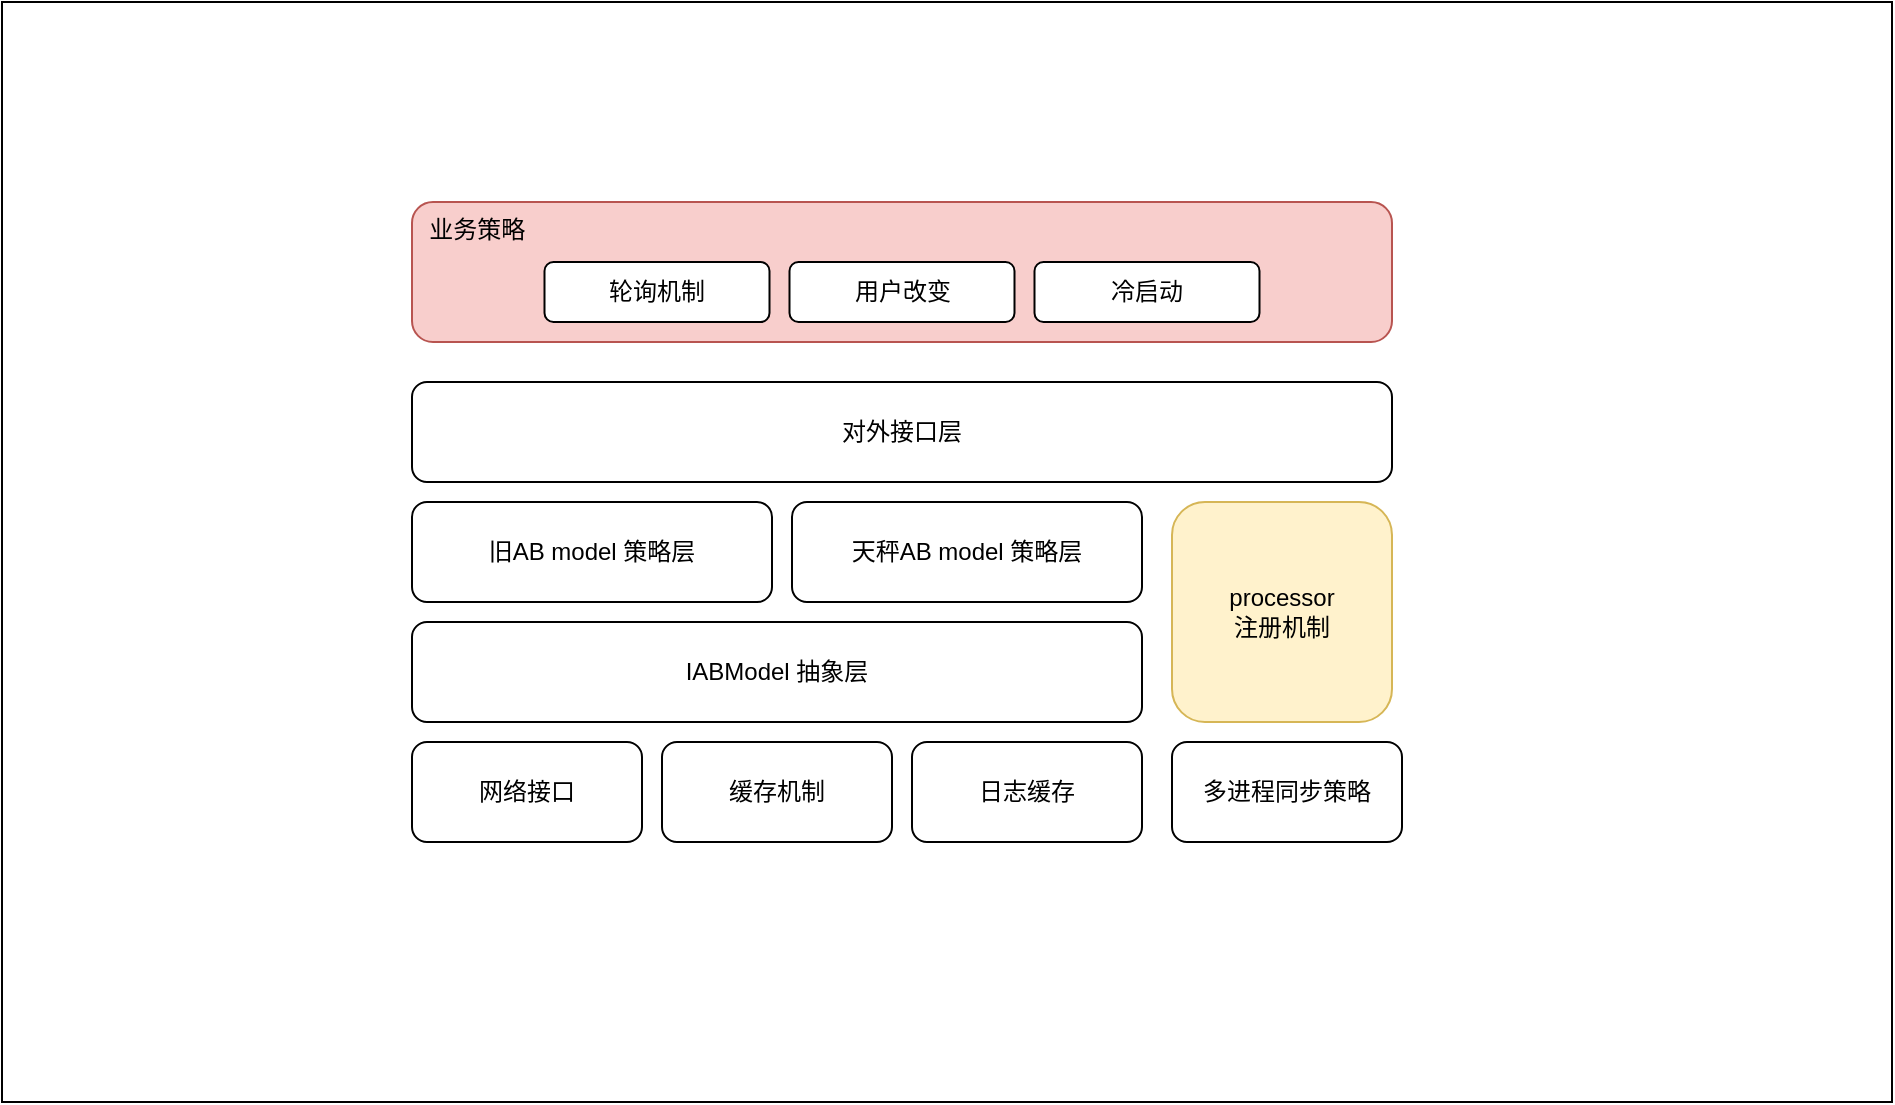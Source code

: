 <mxfile version="20.0.1" type="github">
  <diagram id="Kk_8_OFX353wnCiyBugl" name="Page-1">
    <mxGraphModel dx="1298" dy="-10856" grid="1" gridSize="10" guides="1" tooltips="1" connect="1" arrows="1" fold="1" page="1" pageScale="1" pageWidth="827" pageHeight="1169" math="0" shadow="0">
      <root>
        <mxCell id="0" />
        <mxCell id="1" parent="0" />
        <mxCell id="LsQOOPx3qwBq_5h83j59-1" value="" style="rounded=0;whiteSpace=wrap;html=1;" vertex="1" parent="1">
          <mxGeometry x="285" y="11790" width="945" height="550" as="geometry" />
        </mxCell>
        <mxCell id="LsQOOPx3qwBq_5h83j59-2" value="网络接口" style="rounded=1;whiteSpace=wrap;html=1;" vertex="1" parent="1">
          <mxGeometry x="490" y="12160" width="115" height="50" as="geometry" />
        </mxCell>
        <mxCell id="LsQOOPx3qwBq_5h83j59-3" value="缓存机制" style="rounded=1;whiteSpace=wrap;html=1;" vertex="1" parent="1">
          <mxGeometry x="615" y="12160" width="115" height="50" as="geometry" />
        </mxCell>
        <mxCell id="LsQOOPx3qwBq_5h83j59-4" value="日志缓存" style="rounded=1;whiteSpace=wrap;html=1;" vertex="1" parent="1">
          <mxGeometry x="740" y="12160" width="115" height="50" as="geometry" />
        </mxCell>
        <mxCell id="LsQOOPx3qwBq_5h83j59-5" value="IABModel 抽象层" style="rounded=1;whiteSpace=wrap;html=1;" vertex="1" parent="1">
          <mxGeometry x="490" y="12100" width="365" height="50" as="geometry" />
        </mxCell>
        <mxCell id="LsQOOPx3qwBq_5h83j59-6" value="旧AB model 策略层" style="rounded=1;whiteSpace=wrap;html=1;" vertex="1" parent="1">
          <mxGeometry x="490" y="12040" width="180" height="50" as="geometry" />
        </mxCell>
        <mxCell id="LsQOOPx3qwBq_5h83j59-7" value="天秤AB model 策略层" style="rounded=1;whiteSpace=wrap;html=1;" vertex="1" parent="1">
          <mxGeometry x="680" y="12040" width="175" height="50" as="geometry" />
        </mxCell>
        <mxCell id="LsQOOPx3qwBq_5h83j59-8" value="processor&lt;br&gt;注册机制" style="rounded=1;whiteSpace=wrap;html=1;fillColor=#fff2cc;strokeColor=#d6b656;" vertex="1" parent="1">
          <mxGeometry x="870" y="12040" width="110" height="110" as="geometry" />
        </mxCell>
        <mxCell id="LsQOOPx3qwBq_5h83j59-9" value="对外接口层" style="rounded=1;whiteSpace=wrap;html=1;" vertex="1" parent="1">
          <mxGeometry x="490" y="11980" width="490" height="50" as="geometry" />
        </mxCell>
        <mxCell id="LsQOOPx3qwBq_5h83j59-10" value="&amp;nbsp; 业务策略" style="rounded=1;whiteSpace=wrap;html=1;align=left;verticalAlign=top;fillColor=#f8cecc;strokeColor=#b85450;" vertex="1" parent="1">
          <mxGeometry x="490" y="11890" width="490" height="70" as="geometry" />
        </mxCell>
        <mxCell id="LsQOOPx3qwBq_5h83j59-11" value="轮询机制" style="rounded=1;whiteSpace=wrap;html=1;" vertex="1" parent="1">
          <mxGeometry x="556.25" y="11920" width="112.5" height="30" as="geometry" />
        </mxCell>
        <mxCell id="LsQOOPx3qwBq_5h83j59-12" value="用户改变" style="rounded=1;whiteSpace=wrap;html=1;" vertex="1" parent="1">
          <mxGeometry x="678.75" y="11920" width="112.5" height="30" as="geometry" />
        </mxCell>
        <mxCell id="LsQOOPx3qwBq_5h83j59-13" value="冷启动" style="rounded=1;whiteSpace=wrap;html=1;" vertex="1" parent="1">
          <mxGeometry x="801.25" y="11920" width="112.5" height="30" as="geometry" />
        </mxCell>
        <mxCell id="LsQOOPx3qwBq_5h83j59-14" value="多进程同步策略" style="rounded=1;whiteSpace=wrap;html=1;" vertex="1" parent="1">
          <mxGeometry x="870" y="12160" width="115" height="50" as="geometry" />
        </mxCell>
      </root>
    </mxGraphModel>
  </diagram>
</mxfile>
